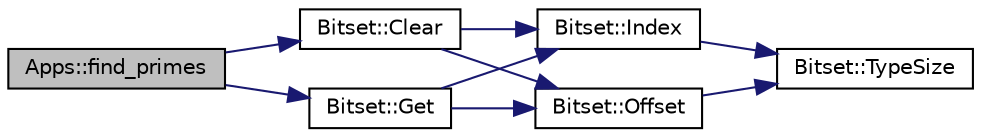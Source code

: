 digraph "Apps::find_primes"
{
 // LATEX_PDF_SIZE
  edge [fontname="Helvetica",fontsize="10",labelfontname="Helvetica",labelfontsize="10"];
  node [fontname="Helvetica",fontsize="10",shape=record];
  rankdir="LR";
  Node1 [label="Apps::find_primes",height=0.2,width=0.4,color="black", fillcolor="grey75", style="filled", fontcolor="black",tooltip="Starts a task to find prime numbers."];
  Node1 -> Node2 [color="midnightblue",fontsize="10",style="solid",fontname="Helvetica"];
  Node2 [label="Bitset::Clear",height=0.2,width=0.4,color="black", fillcolor="white", style="filled",URL="$d6/d09/class_bitset.html#adcdb6630365092a52dd086238a1bfee7",tooltip=" "];
  Node2 -> Node3 [color="midnightblue",fontsize="10",style="solid",fontname="Helvetica"];
  Node3 [label="Bitset::Index",height=0.2,width=0.4,color="black", fillcolor="white", style="filled",URL="$d6/d09/class_bitset.html#a60d018e6ded385ab8faf0592065c6550",tooltip=" "];
  Node3 -> Node4 [color="midnightblue",fontsize="10",style="solid",fontname="Helvetica"];
  Node4 [label="Bitset::TypeSize",height=0.2,width=0.4,color="black", fillcolor="white", style="filled",URL="$d6/d09/class_bitset.html#aa882bdd0b6527349626863d4c93b6ed3",tooltip=" "];
  Node2 -> Node5 [color="midnightblue",fontsize="10",style="solid",fontname="Helvetica"];
  Node5 [label="Bitset::Offset",height=0.2,width=0.4,color="black", fillcolor="white", style="filled",URL="$d6/d09/class_bitset.html#a6bc7c74b2174dad5665fc63d13c937f2",tooltip=" "];
  Node5 -> Node4 [color="midnightblue",fontsize="10",style="solid",fontname="Helvetica"];
  Node1 -> Node6 [color="midnightblue",fontsize="10",style="solid",fontname="Helvetica"];
  Node6 [label="Bitset::Get",height=0.2,width=0.4,color="black", fillcolor="white", style="filled",URL="$d6/d09/class_bitset.html#abde1d6cdc2a360906f01a25511d0cf9b",tooltip=" "];
  Node6 -> Node3 [color="midnightblue",fontsize="10",style="solid",fontname="Helvetica"];
  Node6 -> Node5 [color="midnightblue",fontsize="10",style="solid",fontname="Helvetica"];
}
